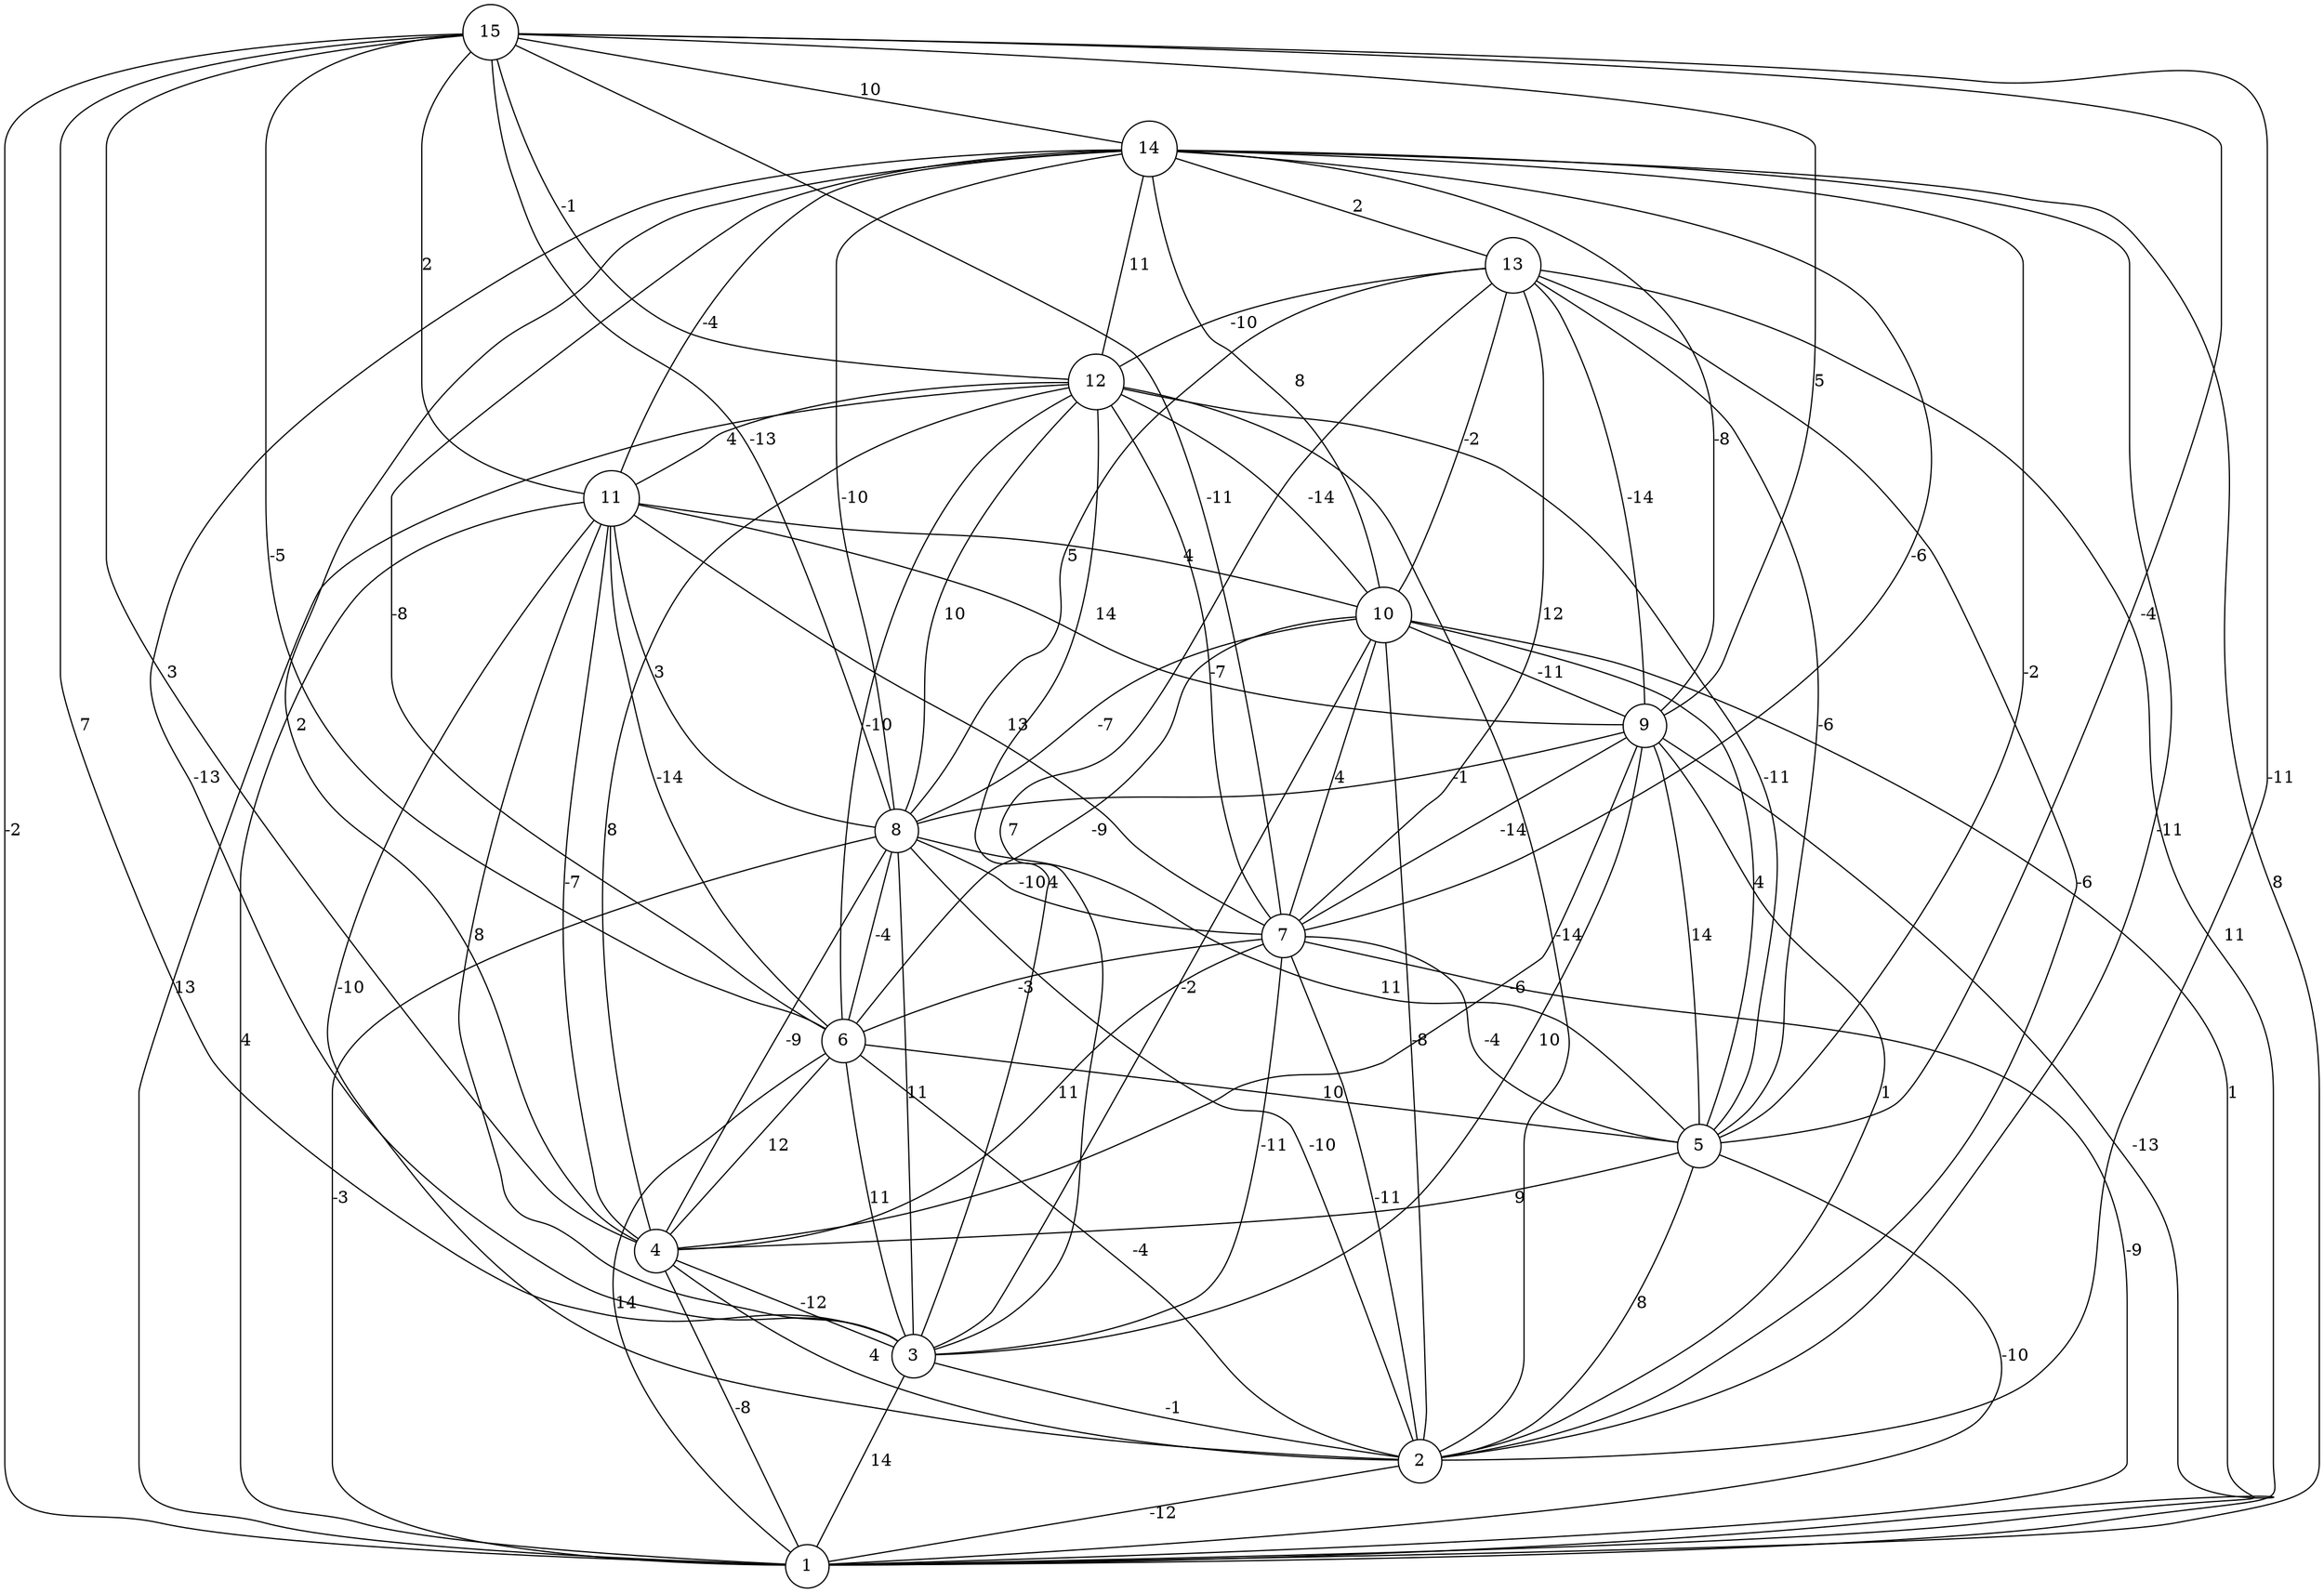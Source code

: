 graph { 
	 fontname="Helvetica,Arial,sans-serif" 
	 node [shape = circle]; 
	 15 -- 1 [label = "-2"];
	 15 -- 2 [label = "-11"];
	 15 -- 3 [label = "7"];
	 15 -- 4 [label = "3"];
	 15 -- 5 [label = "-4"];
	 15 -- 6 [label = "-5"];
	 15 -- 7 [label = "-11"];
	 15 -- 8 [label = "-13"];
	 15 -- 9 [label = "5"];
	 15 -- 11 [label = "2"];
	 15 -- 12 [label = "-1"];
	 15 -- 14 [label = "10"];
	 14 -- 1 [label = "8"];
	 14 -- 2 [label = "-11"];
	 14 -- 3 [label = "-13"];
	 14 -- 4 [label = "2"];
	 14 -- 5 [label = "-2"];
	 14 -- 6 [label = "-8"];
	 14 -- 7 [label = "-6"];
	 14 -- 8 [label = "-10"];
	 14 -- 9 [label = "-8"];
	 14 -- 10 [label = "8"];
	 14 -- 11 [label = "-4"];
	 14 -- 12 [label = "11"];
	 14 -- 13 [label = "2"];
	 13 -- 1 [label = "11"];
	 13 -- 2 [label = "-6"];
	 13 -- 3 [label = "7"];
	 13 -- 5 [label = "-6"];
	 13 -- 7 [label = "12"];
	 13 -- 8 [label = "5"];
	 13 -- 9 [label = "-14"];
	 13 -- 10 [label = "-2"];
	 13 -- 12 [label = "-10"];
	 12 -- 1 [label = "13"];
	 12 -- 2 [label = "-14"];
	 12 -- 3 [label = "4"];
	 12 -- 4 [label = "8"];
	 12 -- 5 [label = "-11"];
	 12 -- 6 [label = "-10"];
	 12 -- 7 [label = "-7"];
	 12 -- 8 [label = "10"];
	 12 -- 10 [label = "-14"];
	 12 -- 11 [label = "4"];
	 11 -- 1 [label = "4"];
	 11 -- 2 [label = "-10"];
	 11 -- 3 [label = "8"];
	 11 -- 4 [label = "-7"];
	 11 -- 6 [label = "-14"];
	 11 -- 7 [label = "13"];
	 11 -- 8 [label = "3"];
	 11 -- 9 [label = "14"];
	 11 -- 10 [label = "4"];
	 10 -- 1 [label = "1"];
	 10 -- 2 [label = "-8"];
	 10 -- 3 [label = "-2"];
	 10 -- 5 [label = "4"];
	 10 -- 6 [label = "-9"];
	 10 -- 7 [label = "4"];
	 10 -- 8 [label = "-7"];
	 10 -- 9 [label = "-11"];
	 9 -- 1 [label = "-13"];
	 9 -- 2 [label = "1"];
	 9 -- 3 [label = "10"];
	 9 -- 4 [label = "-6"];
	 9 -- 5 [label = "14"];
	 9 -- 7 [label = "-14"];
	 9 -- 8 [label = "-1"];
	 8 -- 1 [label = "-3"];
	 8 -- 2 [label = "-10"];
	 8 -- 3 [label = "11"];
	 8 -- 4 [label = "-9"];
	 8 -- 5 [label = "11"];
	 8 -- 6 [label = "-4"];
	 8 -- 7 [label = "-10"];
	 7 -- 1 [label = "-9"];
	 7 -- 2 [label = "-11"];
	 7 -- 3 [label = "-11"];
	 7 -- 4 [label = "11"];
	 7 -- 5 [label = "-4"];
	 7 -- 6 [label = "-3"];
	 6 -- 1 [label = "14"];
	 6 -- 2 [label = "-4"];
	 6 -- 3 [label = "11"];
	 6 -- 4 [label = "12"];
	 6 -- 5 [label = "10"];
	 5 -- 1 [label = "-10"];
	 5 -- 2 [label = "8"];
	 5 -- 4 [label = "9"];
	 4 -- 1 [label = "-8"];
	 4 -- 2 [label = "4"];
	 4 -- 3 [label = "-12"];
	 3 -- 1 [label = "14"];
	 3 -- 2 [label = "-1"];
	 2 -- 1 [label = "-12"];
	 1;
	 2;
	 3;
	 4;
	 5;
	 6;
	 7;
	 8;
	 9;
	 10;
	 11;
	 12;
	 13;
	 14;
	 15;
}
